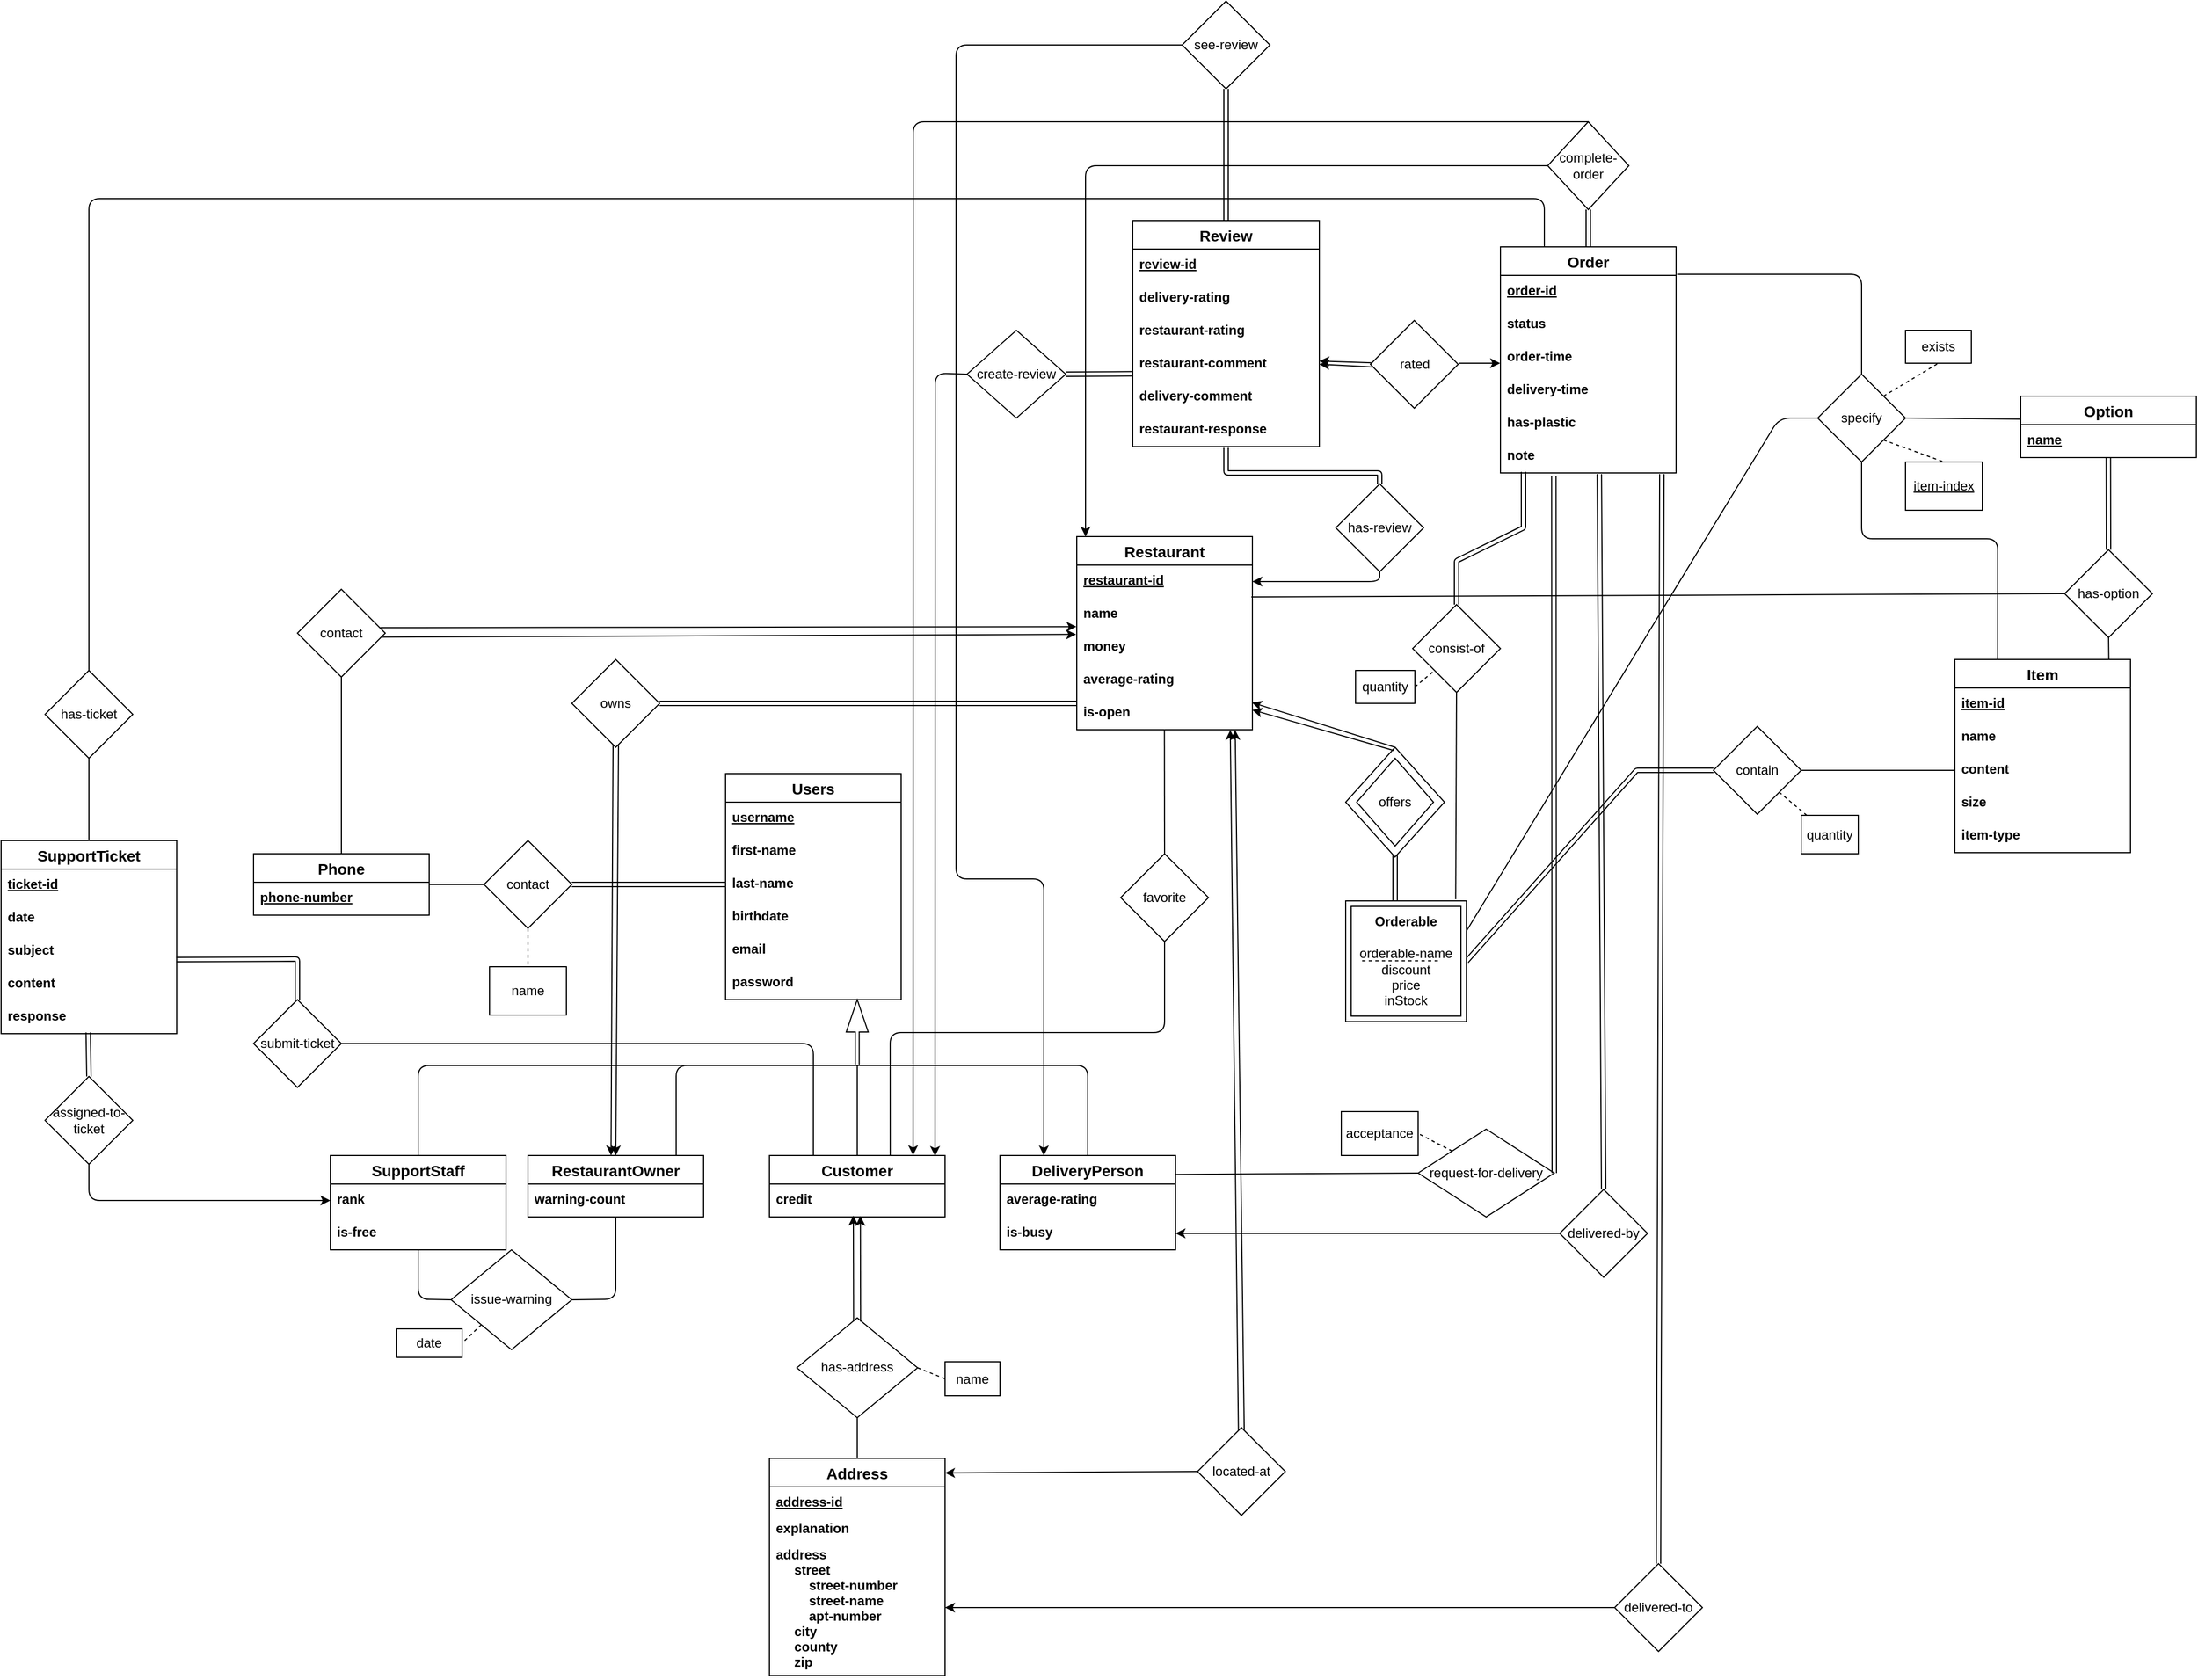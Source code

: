 <mxfile version="14.5.6" type="device"><diagram id="R2lEEEUBdFMjLlhIrx00" name="Page-1"><mxGraphModel dx="1715" dy="1608" grid="1" gridSize="10" guides="1" tooltips="1" connect="1" arrows="1" fold="1" page="1" pageScale="1" pageWidth="850" pageHeight="1100" math="0" shadow="0" extFonts="Permanent Marker^https://fonts.googleapis.com/css?family=Permanent+Marker"><root><mxCell id="0"/><mxCell id="1" parent="0"/><mxCell id="Zh8neGihTHfax8d--XvM-163" value="" style="shape=singleArrow;direction=north;whiteSpace=wrap;html=1;arrowWidth=0.178;arrowSize=0.492;" parent="1" vertex="1"><mxGeometry x="390" y="340" width="20" height="60" as="geometry"/></mxCell><mxCell id="Zh8neGihTHfax8d--XvM-165" value="" style="endArrow=none;html=1;exitX=0;exitY=0.5;exitDx=0;exitDy=0;exitPerimeter=0;entryX=0.844;entryY=0;entryDx=0;entryDy=0;entryPerimeter=0;" parent="1" source="Zh8neGihTHfax8d--XvM-163" target="JHoOs5_U9RgIZUPqP7sH-4" edge="1"><mxGeometry width="50" height="50" relative="1" as="geometry"><mxPoint x="680" y="250" as="sourcePoint"/><mxPoint x="240" y="430" as="targetPoint"/><Array as="points"><mxPoint x="235" y="400"/></Array></mxGeometry></mxCell><mxCell id="Zh8neGihTHfax8d--XvM-167" value="" style="endArrow=none;html=1;exitX=0.5;exitY=0;exitDx=0;exitDy=0;entryX=0;entryY=0.5;entryDx=0;entryDy=0;entryPerimeter=0;" parent="1" source="JHoOs5_U9RgIZUPqP7sH-26" target="Zh8neGihTHfax8d--XvM-163" edge="1"><mxGeometry width="50" height="50" relative="1" as="geometry"><mxPoint x="423" y="450" as="sourcePoint"/><mxPoint x="423" y="410" as="targetPoint"/><Array as="points"><mxPoint x="610" y="400"/></Array></mxGeometry></mxCell><mxCell id="Zh8neGihTHfax8d--XvM-174" value="" style="endArrow=classic;html=1;exitX=0.469;exitY=0.971;exitDx=0;exitDy=0;exitPerimeter=0;entryX=0.473;entryY=-0.001;entryDx=0;entryDy=0;entryPerimeter=0;" parent="1" source="w5awrjnhxRkKPZBforDl-4" target="JHoOs5_U9RgIZUPqP7sH-4" edge="1"><mxGeometry width="50" height="50" relative="1" as="geometry"><mxPoint x="360" y="46" as="sourcePoint"/><mxPoint x="195" y="414" as="targetPoint"/></mxGeometry></mxCell><mxCell id="Zh8neGihTHfax8d--XvM-179" value="" style="endArrow=classic;html=1;exitX=0.5;exitY=0;exitDx=0;exitDy=0;entryX=0.998;entryY=0.176;entryDx=0;entryDy=0;entryPerimeter=0;" parent="1" source="Pc2gba_3hiDEqjjUq7yA-28" target="JHoOs5_U9RgIZUPqP7sH-65" edge="1"><mxGeometry width="50" height="50" relative="1" as="geometry"><mxPoint x="880" y="150" as="sourcePoint"/><mxPoint x="760" y="70" as="targetPoint"/></mxGeometry></mxCell><mxCell id="Zh8neGihTHfax8d--XvM-222" value="" style="shape=partialRectangle;collapsible=0;dropTarget=0;pointerEvents=0;fillColor=none;top=0;left=0;bottom=0;right=0;points=[[0,0.5],[1,0.5]];portConstraint=eastwest;" parent="1" vertex="1"><mxGeometry x="776" y="400" width="210" height="30" as="geometry"/></mxCell><mxCell id="Zh8neGihTHfax8d--XvM-223" value="" style="shape=partialRectangle;connectable=0;fillColor=none;top=0;left=0;bottom=0;right=0;editable=1;overflow=hidden;" parent="Zh8neGihTHfax8d--XvM-222" vertex="1"><mxGeometry width="30" height="30" as="geometry"/></mxCell><mxCell id="Zh8neGihTHfax8d--XvM-275" value="" style="endArrow=classic;html=1;entryX=0.943;entryY=0.008;entryDx=0;entryDy=0;entryPerimeter=0;exitX=0;exitY=0.5;exitDx=0;exitDy=0;" parent="1" source="s_h3dqW5CmTu_gAil_q3-16" target="JHoOs5_U9RgIZUPqP7sH-15" edge="1"><mxGeometry width="50" height="50" relative="1" as="geometry"><mxPoint x="540" y="-231" as="sourcePoint"/><mxPoint x="471" y="480" as="targetPoint"/><Array as="points"><mxPoint x="471" y="-231"/></Array></mxGeometry></mxCell><mxCell id="Zh8neGihTHfax8d--XvM-284" value="" style="shape=link;html=1;entryX=0.5;entryY=0;entryDx=0;entryDy=0;exitX=0.131;exitY=0.967;exitDx=0;exitDy=0;exitPerimeter=0;" parent="1" source="JHoOs5_U9RgIZUPqP7sH-83" target="w5awrjnhxRkKPZBforDl-1" edge="1"><mxGeometry width="100" relative="1" as="geometry"><mxPoint x="1000" y="-120" as="sourcePoint"/><mxPoint x="1020" y="-1" as="targetPoint"/><Array as="points"><mxPoint x="1007" y="-90"/><mxPoint x="946" y="-60"/></Array></mxGeometry></mxCell><mxCell id="Zh8neGihTHfax8d--XvM-285" value="" style="shape=link;html=1;entryX=0.5;entryY=1;entryDx=0;entryDy=0;" parent="1" target="Pc2gba_3hiDEqjjUq7yA-28" edge="1"><mxGeometry width="100" relative="1" as="geometry"><mxPoint x="890" y="252" as="sourcePoint"/><mxPoint x="883.04" y="224" as="targetPoint"/></mxGeometry></mxCell><mxCell id="Zh8neGihTHfax8d--XvM-302" value="delivered-by" style="rhombus;whiteSpace=wrap;html=1;" parent="1" vertex="1"><mxGeometry x="1040" y="513" width="80" height="80" as="geometry"/></mxCell><mxCell id="Zh8neGihTHfax8d--XvM-303" value="" style="endArrow=classic;html=1;exitX=0;exitY=0.5;exitDx=0;exitDy=0;entryX=1;entryY=0.5;entryDx=0;entryDy=0;" parent="1" source="Zh8neGihTHfax8d--XvM-302" target="JHoOs5_U9RgIZUPqP7sH-29" edge="1"><mxGeometry width="50" height="50" relative="1" as="geometry"><mxPoint x="1050" y="496" as="sourcePoint"/><mxPoint x="710" y="570" as="targetPoint"/></mxGeometry></mxCell><mxCell id="Zh8neGihTHfax8d--XvM-305" value="" style="shape=link;html=1;exitX=0.5;exitY=0;exitDx=0;exitDy=0;entryX=0.563;entryY=1.033;entryDx=0;entryDy=0;entryPerimeter=0;" parent="1" source="Zh8neGihTHfax8d--XvM-302" target="JHoOs5_U9RgIZUPqP7sH-83" edge="1"><mxGeometry width="100" relative="1" as="geometry"><mxPoint x="1130" y="590" as="sourcePoint"/><mxPoint x="1060" y="-120" as="targetPoint"/></mxGeometry></mxCell><mxCell id="Zh8neGihTHfax8d--XvM-307" value="complete-order" style="rhombus;whiteSpace=wrap;html=1;" parent="1" vertex="1"><mxGeometry x="1029" y="-460" width="74" height="80" as="geometry"/></mxCell><mxCell id="Zh8neGihTHfax8d--XvM-310" value="" style="endArrow=classic;html=1;exitX=0;exitY=0.5;exitDx=0;exitDy=0;" parent="1" source="Zh8neGihTHfax8d--XvM-307" edge="1"><mxGeometry width="50" height="50" relative="1" as="geometry"><mxPoint x="620" y="-160" as="sourcePoint"/><mxPoint x="608" y="-82" as="targetPoint"/><Array as="points"><mxPoint x="608" y="-420"/></Array></mxGeometry></mxCell><mxCell id="Zh8neGihTHfax8d--XvM-311" value="" style="endArrow=classic;html=1;exitX=0.5;exitY=0;exitDx=0;exitDy=0;entryX=0.818;entryY=-0.004;entryDx=0;entryDy=0;entryPerimeter=0;" parent="1" source="Zh8neGihTHfax8d--XvM-307" target="JHoOs5_U9RgIZUPqP7sH-15" edge="1"><mxGeometry width="50" height="50" relative="1" as="geometry"><mxPoint x="490" y="430" as="sourcePoint"/><mxPoint x="461" y="450" as="targetPoint"/><Array as="points"><mxPoint x="451" y="-460"/></Array></mxGeometry></mxCell><mxCell id="Zh8neGihTHfax8d--XvM-313" value="" style="shape=link;html=1;exitX=0.5;exitY=1;exitDx=0;exitDy=0;entryX=0.5;entryY=0;entryDx=0;entryDy=0;" parent="1" source="Zh8neGihTHfax8d--XvM-307" target="JHoOs5_U9RgIZUPqP7sH-77" edge="1"><mxGeometry width="100" relative="1" as="geometry"><mxPoint x="600" y="-170" as="sourcePoint"/><mxPoint x="700" y="-170" as="targetPoint"/></mxGeometry></mxCell><mxCell id="Zh8neGihTHfax8d--XvM-318" value="" style="endArrow=none;html=1;entryX=0.5;entryY=1;entryDx=0;entryDy=0;exitX=0.75;exitY=0;exitDx=0;exitDy=0;" parent="1" target="hnmbwk__psN7E5hnEite-14" edge="1"><mxGeometry width="50" height="50" relative="1" as="geometry"><mxPoint x="1540.25" y="30" as="sourcePoint"/><mxPoint x="1643" y="120" as="targetPoint"/></mxGeometry></mxCell><mxCell id="Zh8neGihTHfax8d--XvM-320" value="" style="endArrow=none;html=1;exitX=0.5;exitY=1;exitDx=0;exitDy=0;entryX=0.911;entryY=-0.014;entryDx=0;entryDy=0;entryPerimeter=0;" parent="1" source="w5awrjnhxRkKPZBforDl-1" target="w5awrjnhxRkKPZBforDl-5" edge="1"><mxGeometry width="50" height="50" relative="1" as="geometry"><mxPoint x="990" y="40" as="sourcePoint"/><mxPoint x="949.09" y="251.08" as="targetPoint"/></mxGeometry></mxCell><mxCell id="Zh8neGihTHfax8d--XvM-321" value="" style="shape=link;html=1;exitX=1;exitY=0.5;exitDx=0;exitDy=0;entryX=0;entryY=0.2;entryDx=0;entryDy=0;entryPerimeter=0;" parent="1" source="w5awrjnhxRkKPZBforDl-4" target="JHoOs5_U9RgIZUPqP7sH-65" edge="1"><mxGeometry width="100" relative="1" as="geometry"><mxPoint x="235" y="80" as="sourcePoint"/><mxPoint x="600" y="80" as="targetPoint"/></mxGeometry></mxCell><mxCell id="Zh8neGihTHfax8d--XvM-323" value="" style="shape=link;html=1;exitX=1;exitY=0.5;exitDx=0;exitDy=0;entryX=0;entryY=0.5;entryDx=0;entryDy=0;" parent="1" source="w5awrjnhxRkKPZBforDl-5" target="w5awrjnhxRkKPZBforDl-3" edge="1"><mxGeometry width="100" relative="1" as="geometry"><mxPoint x="985" y="355" as="sourcePoint"/><mxPoint x="1260" as="targetPoint"/><Array as="points"><mxPoint x="1110" y="131"/></Array></mxGeometry></mxCell><mxCell id="Zh8neGihTHfax8d--XvM-324" value="" style="endArrow=none;html=1;exitX=1;exitY=0.5;exitDx=0;exitDy=0;" parent="1" source="w5awrjnhxRkKPZBforDl-3" target="s_h3dqW5CmTu_gAil_q3-66" edge="1"><mxGeometry width="50" height="50" relative="1" as="geometry"><mxPoint x="1250" y="114" as="sourcePoint"/><mxPoint x="1391.001" y="121.0" as="targetPoint"/></mxGeometry></mxCell><mxCell id="hnmbwk__psN7E5hnEite-14" value="has-option" style="rhombus;whiteSpace=wrap;html=1;" parent="1" vertex="1"><mxGeometry x="1500" y="-70" width="80" height="80" as="geometry"/></mxCell><mxCell id="hnmbwk__psN7E5hnEite-16" value="" style="shape=link;html=1;exitX=0.5;exitY=0;exitDx=0;exitDy=0;entryX=0.499;entryY=1.01;entryDx=0;entryDy=0;entryPerimeter=0;" parent="1" source="hnmbwk__psN7E5hnEite-14" target="JHoOs5_U9RgIZUPqP7sH-85" edge="1"><mxGeometry width="100" relative="1" as="geometry"><mxPoint x="1803" y="110" as="sourcePoint"/><mxPoint x="1753" y="120" as="targetPoint"/></mxGeometry></mxCell><mxCell id="w5awrjnhxRkKPZBforDl-1" value="consist-of" style="rhombus;whiteSpace=wrap;html=1;" parent="1" vertex="1"><mxGeometry x="906" y="-20" width="80" height="80" as="geometry"/></mxCell><mxCell id="w5awrjnhxRkKPZBforDl-3" value="contain" style="rhombus;whiteSpace=wrap;html=1;" parent="1" vertex="1"><mxGeometry x="1180" y="91" width="80" height="80" as="geometry"/></mxCell><mxCell id="w5awrjnhxRkKPZBforDl-4" value="owns" style="rhombus;whiteSpace=wrap;html=1;" parent="1" vertex="1"><mxGeometry x="140" y="30" width="80" height="80" as="geometry"/></mxCell><mxCell id="w5awrjnhxRkKPZBforDl-6" value="favorite" style="rhombus;whiteSpace=wrap;html=1;" parent="1" vertex="1"><mxGeometry x="640" y="207" width="80" height="80" as="geometry"/></mxCell><mxCell id="w5awrjnhxRkKPZBforDl-7" value="" style="endArrow=none;html=1;entryX=0.5;entryY=1;entryDx=0;entryDy=0;exitX=0.688;exitY=0.033;exitDx=0;exitDy=0;exitPerimeter=0;" parent="1" source="JHoOs5_U9RgIZUPqP7sH-15" target="w5awrjnhxRkKPZBforDl-6" edge="1"><mxGeometry width="50" height="50" relative="1" as="geometry"><mxPoint x="480" y="523" as="sourcePoint"/><mxPoint x="700" y="260" as="targetPoint"/><Array as="points"><mxPoint x="430" y="370"/><mxPoint x="680" y="370"/></Array></mxGeometry></mxCell><mxCell id="w5awrjnhxRkKPZBforDl-8" value="" style="endArrow=none;html=1;entryX=0.5;entryY=0;entryDx=0;entryDy=0;exitX=0.499;exitY=1.01;exitDx=0;exitDy=0;exitPerimeter=0;" parent="1" source="JHoOs5_U9RgIZUPqP7sH-65" target="w5awrjnhxRkKPZBforDl-6" edge="1"><mxGeometry width="50" height="50" relative="1" as="geometry"><mxPoint x="680" y="90" as="sourcePoint"/><mxPoint x="650" y="270" as="targetPoint"/></mxGeometry></mxCell><mxCell id="w5awrjnhxRkKPZBforDl-33" value="has-address" style="rhombus;whiteSpace=wrap;html=1;" parent="1" vertex="1"><mxGeometry x="345" y="630" width="110" height="90.99" as="geometry"/></mxCell><mxCell id="w5awrjnhxRkKPZBforDl-34" value="" style="endArrow=classic;html=1;exitX=0.47;exitY=0.035;exitDx=0;exitDy=0;exitPerimeter=0;entryX=0.478;entryY=0.96;entryDx=0;entryDy=0;entryPerimeter=0;" parent="1" source="w5awrjnhxRkKPZBforDl-33" target="JHoOs5_U9RgIZUPqP7sH-17" edge="1"><mxGeometry width="50" height="50" relative="1" as="geometry"><mxPoint x="409" y="650" as="sourcePoint"/><mxPoint x="397.76" y="598.21" as="targetPoint"/></mxGeometry></mxCell><mxCell id="w5awrjnhxRkKPZBforDl-35" value="" style="endArrow=none;html=1;" parent="1" edge="1"><mxGeometry width="50" height="50" relative="1" as="geometry"><mxPoint x="365" y="930" as="sourcePoint"/><mxPoint x="365" y="930" as="targetPoint"/></mxGeometry></mxCell><mxCell id="w5awrjnhxRkKPZBforDl-42" value="delivered-to" style="rhombus;whiteSpace=wrap;html=1;" parent="1" vertex="1"><mxGeometry x="1090" y="854" width="80" height="80" as="geometry"/></mxCell><mxCell id="w5awrjnhxRkKPZBforDl-43" value="" style="endArrow=classic;html=1;exitX=0;exitY=0.5;exitDx=0;exitDy=0;" parent="1" source="w5awrjnhxRkKPZBforDl-42" target="JHoOs5_U9RgIZUPqP7sH-33" edge="1"><mxGeometry width="50" height="50" relative="1" as="geometry"><mxPoint x="700" y="680" as="sourcePoint"/><mxPoint x="491.5" y="845" as="targetPoint"/></mxGeometry></mxCell><mxCell id="w5awrjnhxRkKPZBforDl-44" value="" style="shape=link;html=1;exitX=0.5;exitY=0;exitDx=0;exitDy=0;entryX=0.919;entryY=1.033;entryDx=0;entryDy=0;entryPerimeter=0;" parent="1" source="w5awrjnhxRkKPZBforDl-42" target="JHoOs5_U9RgIZUPqP7sH-83" edge="1"><mxGeometry width="100" relative="1" as="geometry"><mxPoint x="680" y="660" as="sourcePoint"/><mxPoint x="1120" y="-120" as="targetPoint"/></mxGeometry></mxCell><mxCell id="HV0EwEGS81E-rR6zZ6H0-31" value="quantity" style="rounded=0;whiteSpace=wrap;html=1;direction=south;" parent="1" vertex="1"><mxGeometry x="1260" y="172" width="52" height="35" as="geometry"/></mxCell><mxCell id="HV0EwEGS81E-rR6zZ6H0-33" value="quantity" style="rounded=0;whiteSpace=wrap;html=1;" parent="1" vertex="1"><mxGeometry x="854" y="40" width="54" height="30" as="geometry"/></mxCell><mxCell id="HV0EwEGS81E-rR6zZ6H0-34" value="" style="endArrow=none;dashed=1;html=1;exitX=1;exitY=0.5;exitDx=0;exitDy=0;entryX=0;entryY=1;entryDx=0;entryDy=0;" parent="1" source="HV0EwEGS81E-rR6zZ6H0-33" target="w5awrjnhxRkKPZBforDl-1" edge="1"><mxGeometry width="50" height="50" relative="1" as="geometry"><mxPoint x="1220" y="164" as="sourcePoint"/><mxPoint x="1250" y="186" as="targetPoint"/></mxGeometry></mxCell><mxCell id="Pc2gba_3hiDEqjjUq7yA-30" value="contact" style="rhombus;whiteSpace=wrap;html=1;" parent="1" vertex="1"><mxGeometry x="60" y="195" width="80" height="80" as="geometry"/></mxCell><mxCell id="fAkOfAZcA4UGFJUIWHXn-4" value="contact" style="rhombus;whiteSpace=wrap;html=1;" parent="1" vertex="1"><mxGeometry x="-110" y="-34" width="80" height="80" as="geometry"/></mxCell><mxCell id="fAkOfAZcA4UGFJUIWHXn-7" value="" style="shape=link;html=1;exitX=1;exitY=0.5;exitDx=0;exitDy=0;entryX=0;entryY=0.5;entryDx=0;entryDy=0;" parent="1" source="Pc2gba_3hiDEqjjUq7yA-30" target="JHoOs5_U9RgIZUPqP7sH-89" edge="1"><mxGeometry width="100" relative="1" as="geometry"><mxPoint x="410" y="440" as="sourcePoint"/><mxPoint x="510" y="440" as="targetPoint"/></mxGeometry></mxCell><mxCell id="fAkOfAZcA4UGFJUIWHXn-8" value="" style="endArrow=none;html=1;entryX=0;entryY=0.5;entryDx=0;entryDy=0;exitX=1;exitY=0.5;exitDx=0;exitDy=0;" parent="1" source="JHoOs5_U9RgIZUPqP7sH-34" target="Pc2gba_3hiDEqjjUq7yA-30" edge="1"><mxGeometry width="50" height="50" relative="1" as="geometry"><mxPoint x="-50" y="244" as="sourcePoint"/><mxPoint x="350" y="150" as="targetPoint"/></mxGeometry></mxCell><mxCell id="fAkOfAZcA4UGFJUIWHXn-10" value="" style="endArrow=none;html=1;exitX=0.5;exitY=0;exitDx=0;exitDy=0;entryX=0.5;entryY=1;entryDx=0;entryDy=0;" parent="1" source="JHoOs5_U9RgIZUPqP7sH-34" target="fAkOfAZcA4UGFJUIWHXn-4" edge="1"><mxGeometry width="50" height="50" relative="1" as="geometry"><mxPoint x="300" y="200" as="sourcePoint"/><mxPoint x="350" y="150" as="targetPoint"/></mxGeometry></mxCell><mxCell id="fAkOfAZcA4UGFJUIWHXn-12" value="" style="endArrow=none;html=1;entryX=0.5;entryY=1;entryDx=0;entryDy=0;exitX=0.5;exitY=0;exitDx=0;exitDy=0;" parent="1" source="JHoOs5_U9RgIZUPqP7sH-31" target="w5awrjnhxRkKPZBforDl-33" edge="1"><mxGeometry width="50" height="50" relative="1" as="geometry"><mxPoint x="410" y="780" as="sourcePoint"/><mxPoint x="620" y="680" as="targetPoint"/></mxGeometry></mxCell><mxCell id="fAkOfAZcA4UGFJUIWHXn-13" value="located-at" style="rhombus;whiteSpace=wrap;html=1;" parent="1" vertex="1"><mxGeometry x="710" y="730" width="80" height="80" as="geometry"/></mxCell><mxCell id="fAkOfAZcA4UGFJUIWHXn-14" value="" style="endArrow=classic;html=1;exitX=0.466;exitY=0.033;exitDx=0;exitDy=0;exitPerimeter=0;entryX=0.874;entryY=1.012;entryDx=0;entryDy=0;entryPerimeter=0;" parent="1" source="fAkOfAZcA4UGFJUIWHXn-13" target="JHoOs5_U9RgIZUPqP7sH-65" edge="1"><mxGeometry width="50" height="50" relative="1" as="geometry"><mxPoint x="930" y="770.99" as="sourcePoint"/><mxPoint x="738" y="94" as="targetPoint"/></mxGeometry></mxCell><mxCell id="fAkOfAZcA4UGFJUIWHXn-17" value="" style="endArrow=classic;html=1;exitX=0.963;exitY=0.546;exitDx=0;exitDy=0;exitPerimeter=0;entryX=-0.004;entryY=0.105;entryDx=0;entryDy=0;entryPerimeter=0;" parent="1" source="fAkOfAZcA4UGFJUIWHXn-4" target="JHoOs5_U9RgIZUPqP7sH-64" edge="1"><mxGeometry width="50" height="50" relative="1" as="geometry"><mxPoint x="-100" y="-30" as="sourcePoint"/><mxPoint x="604" y="-30" as="targetPoint"/></mxGeometry></mxCell><mxCell id="fAkOfAZcA4UGFJUIWHXn-19" value="" style="endArrow=classic;html=1;exitX=0;exitY=0.5;exitDx=0;exitDy=0;entryX=1;entryY=0.067;entryDx=0;entryDy=0;entryPerimeter=0;" parent="1" source="fAkOfAZcA4UGFJUIWHXn-13" target="JHoOs5_U9RgIZUPqP7sH-31" edge="1"><mxGeometry width="50" height="50" relative="1" as="geometry"><mxPoint x="490" y="540" as="sourcePoint"/><mxPoint x="440" y="590" as="targetPoint"/></mxGeometry></mxCell><mxCell id="JHoOs5_U9RgIZUPqP7sH-4" value="RestaurantOwner" style="swimlane;fontStyle=1;childLayout=stackLayout;horizontal=1;startSize=26;horizontalStack=0;resizeParent=1;resizeParentMax=0;resizeLast=0;collapsible=1;marginBottom=0;align=center;fontSize=14;" parent="1" vertex="1"><mxGeometry x="100" y="482" width="160" height="56" as="geometry"/></mxCell><mxCell id="j5mHjV8-2gvZOAmCVtRv-18" value="warning-count" style="text;strokeColor=none;fillColor=none;spacingLeft=4;spacingRight=4;overflow=hidden;rotatable=0;points=[[0,0.5],[1,0.5]];portConstraint=eastwest;fontSize=12;fontStyle=1" parent="JHoOs5_U9RgIZUPqP7sH-4" vertex="1"><mxGeometry y="26" width="160" height="30" as="geometry"/></mxCell><mxCell id="JHoOs5_U9RgIZUPqP7sH-11" value="" style="endArrow=classic;html=1;exitX=0.531;exitY=0.979;exitDx=0;exitDy=0;exitPerimeter=0;entryX=0.5;entryY=0;entryDx=0;entryDy=0;" parent="1" source="w5awrjnhxRkKPZBforDl-4" target="JHoOs5_U9RgIZUPqP7sH-4" edge="1"><mxGeometry width="50" height="50" relative="1" as="geometry"><mxPoint x="232.52" y="107.68" as="sourcePoint"/><mxPoint x="227" y="454" as="targetPoint"/></mxGeometry></mxCell><mxCell id="JHoOs5_U9RgIZUPqP7sH-15" value="Customer" style="swimlane;fontStyle=1;childLayout=stackLayout;horizontal=1;startSize=26;horizontalStack=0;resizeParent=1;resizeParentMax=0;resizeLast=0;collapsible=1;marginBottom=0;align=center;fontSize=14;" parent="1" vertex="1"><mxGeometry x="320" y="482" width="160" height="56" as="geometry"/></mxCell><mxCell id="JHoOs5_U9RgIZUPqP7sH-17" value="credit" style="text;strokeColor=none;fillColor=none;spacingLeft=4;spacingRight=4;overflow=hidden;rotatable=0;points=[[0,0.5],[1,0.5]];portConstraint=eastwest;fontSize=12;fontStyle=1" parent="JHoOs5_U9RgIZUPqP7sH-15" vertex="1"><mxGeometry y="26" width="160" height="30" as="geometry"/></mxCell><mxCell id="JHoOs5_U9RgIZUPqP7sH-19" value="" style="endArrow=none;html=1;entryX=0.5;entryY=0;entryDx=0;entryDy=0;" parent="1" target="JHoOs5_U9RgIZUPqP7sH-15" edge="1"><mxGeometry width="50" height="50" relative="1" as="geometry"><mxPoint x="400" y="400" as="sourcePoint"/><mxPoint x="290.04" y="464" as="targetPoint"/><Array as="points"/></mxGeometry></mxCell><mxCell id="JHoOs5_U9RgIZUPqP7sH-20" value="" style="endArrow=classic;html=1;exitX=0.528;exitY=0.037;exitDx=0;exitDy=0;exitPerimeter=0;entryX=0.518;entryY=0.969;entryDx=0;entryDy=0;entryPerimeter=0;" parent="1" source="w5awrjnhxRkKPZBforDl-33" edge="1" target="JHoOs5_U9RgIZUPqP7sH-17"><mxGeometry width="50" height="50" relative="1" as="geometry"><mxPoint x="419.762" y="660.238" as="sourcePoint"/><mxPoint x="403" y="599" as="targetPoint"/></mxGeometry></mxCell><mxCell id="JHoOs5_U9RgIZUPqP7sH-26" value="DeliveryPerson" style="swimlane;fontStyle=1;childLayout=stackLayout;horizontal=1;startSize=26;horizontalStack=0;resizeParent=1;resizeParentMax=0;resizeLast=0;collapsible=1;marginBottom=0;align=center;fontSize=14;" parent="1" vertex="1"><mxGeometry x="530" y="482" width="160" height="86" as="geometry"/></mxCell><mxCell id="JHoOs5_U9RgIZUPqP7sH-28" value="average-rating" style="text;strokeColor=none;fillColor=none;spacingLeft=4;spacingRight=4;overflow=hidden;rotatable=0;points=[[0,0.5],[1,0.5]];portConstraint=eastwest;fontSize=12;fontStyle=1" parent="JHoOs5_U9RgIZUPqP7sH-26" vertex="1"><mxGeometry y="26" width="160" height="30" as="geometry"/></mxCell><mxCell id="JHoOs5_U9RgIZUPqP7sH-29" value="is-busy" style="text;strokeColor=none;fillColor=none;spacingLeft=4;spacingRight=4;overflow=hidden;rotatable=0;points=[[0,0.5],[1,0.5]];portConstraint=eastwest;fontSize=12;fontStyle=1" parent="JHoOs5_U9RgIZUPqP7sH-26" vertex="1"><mxGeometry y="56" width="160" height="30" as="geometry"/></mxCell><mxCell id="JHoOs5_U9RgIZUPqP7sH-31" value="Address" style="swimlane;fontStyle=1;childLayout=stackLayout;horizontal=1;startSize=26;horizontalStack=0;resizeParent=1;resizeParentMax=0;resizeLast=0;collapsible=1;marginBottom=0;align=center;fontSize=14;" parent="1" vertex="1"><mxGeometry x="320" y="758" width="160" height="198" as="geometry"/></mxCell><mxCell id="JHoOs5_U9RgIZUPqP7sH-32" value="address-id" style="text;strokeColor=none;fillColor=none;spacingLeft=4;spacingRight=4;overflow=hidden;rotatable=0;points=[[0,0.5],[1,0.5]];portConstraint=eastwest;fontSize=12;fontStyle=5" parent="JHoOs5_U9RgIZUPqP7sH-31" vertex="1"><mxGeometry y="26" width="160" height="24" as="geometry"/></mxCell><mxCell id="s_h3dqW5CmTu_gAil_q3-84" value="explanation" style="text;strokeColor=none;fillColor=none;spacingLeft=4;spacingRight=4;overflow=hidden;rotatable=0;points=[[0,0.5],[1,0.5]];portConstraint=eastwest;fontSize=12;fontStyle=1" parent="JHoOs5_U9RgIZUPqP7sH-31" vertex="1"><mxGeometry y="50" width="160" height="24" as="geometry"/></mxCell><mxCell id="JHoOs5_U9RgIZUPqP7sH-33" value="address&#10;     street&#10;         street-number&#10;         street-name&#10;         apt-number&#10;     city&#10;     county&#10;     zip&#10;" style="text;strokeColor=none;fillColor=none;spacingLeft=4;spacingRight=4;overflow=hidden;rotatable=0;points=[[0,0.5],[1,0.5]];portConstraint=eastwest;fontSize=12;fontStyle=1" parent="JHoOs5_U9RgIZUPqP7sH-31" vertex="1"><mxGeometry y="74" width="160" height="124" as="geometry"/></mxCell><mxCell id="JHoOs5_U9RgIZUPqP7sH-34" value="Phone" style="swimlane;fontStyle=1;childLayout=stackLayout;horizontal=1;startSize=26;horizontalStack=0;resizeParent=1;resizeParentMax=0;resizeLast=0;collapsible=1;marginBottom=0;align=center;fontSize=14;" parent="1" vertex="1"><mxGeometry x="-150" y="207" width="160" height="56" as="geometry"/></mxCell><mxCell id="JHoOs5_U9RgIZUPqP7sH-35" value="phone-number" style="text;strokeColor=none;fillColor=none;spacingLeft=4;spacingRight=4;overflow=hidden;rotatable=0;points=[[0,0.5],[1,0.5]];portConstraint=eastwest;fontSize=12;fontStyle=5" parent="JHoOs5_U9RgIZUPqP7sH-34" vertex="1"><mxGeometry y="26" width="160" height="30" as="geometry"/></mxCell><mxCell id="JHoOs5_U9RgIZUPqP7sH-40" value="" style="group" parent="1" vertex="1" connectable="0"><mxGeometry x="845" y="110" width="90" height="100" as="geometry"/></mxCell><mxCell id="JHoOs5_U9RgIZUPqP7sH-41" style="edgeStyle=orthogonalEdgeStyle;shape=link;rounded=0;orthogonalLoop=1;jettySize=auto;html=1;exitX=0.5;exitY=1;exitDx=0;exitDy=0;entryX=0.5;entryY=1;entryDx=0;entryDy=0;" parent="JHoOs5_U9RgIZUPqP7sH-40" source="Pc2gba_3hiDEqjjUq7yA-28" target="Pc2gba_3hiDEqjjUq7yA-29" edge="1"><mxGeometry relative="1" as="geometry"/></mxCell><mxCell id="Pc2gba_3hiDEqjjUq7yA-28" value="" style="rhombus;whiteSpace=wrap;html=1;" parent="JHoOs5_U9RgIZUPqP7sH-40" vertex="1"><mxGeometry width="90" height="100" as="geometry"/></mxCell><mxCell id="Pc2gba_3hiDEqjjUq7yA-29" value="offers" style="rhombus;whiteSpace=wrap;html=1;" parent="JHoOs5_U9RgIZUPqP7sH-40" vertex="1"><mxGeometry x="10" y="10" width="70" height="80" as="geometry"/></mxCell><mxCell id="JHoOs5_U9RgIZUPqP7sH-42" value="" style="endArrow=classic;html=1;entryX=1;entryY=0.398;entryDx=0;entryDy=0;entryPerimeter=0;exitX=0.489;exitY=0.03;exitDx=0;exitDy=0;exitPerimeter=0;" parent="1" source="Pc2gba_3hiDEqjjUq7yA-28" target="JHoOs5_U9RgIZUPqP7sH-65" edge="1"><mxGeometry width="50" height="50" relative="1" as="geometry"><mxPoint x="875" y="148" as="sourcePoint"/><mxPoint x="760" y="75" as="targetPoint"/></mxGeometry></mxCell><mxCell id="JHoOs5_U9RgIZUPqP7sH-54" value="name" style="rounded=0;whiteSpace=wrap;html=1;" parent="1" vertex="1"><mxGeometry x="480" y="670" width="50" height="31.01" as="geometry"/></mxCell><mxCell id="JHoOs5_U9RgIZUPqP7sH-55" value="" style="endArrow=none;dashed=1;html=1;exitX=1;exitY=0.5;exitDx=0;exitDy=0;entryX=0;entryY=0.5;entryDx=0;entryDy=0;" parent="1" source="w5awrjnhxRkKPZBforDl-33" target="JHoOs5_U9RgIZUPqP7sH-54" edge="1"><mxGeometry width="50" height="50" relative="1" as="geometry"><mxPoint x="490" y="670" as="sourcePoint"/><mxPoint x="470" y="651" as="targetPoint"/></mxGeometry></mxCell><mxCell id="JHoOs5_U9RgIZUPqP7sH-56" value="name" style="rounded=0;whiteSpace=wrap;html=1;" parent="1" vertex="1"><mxGeometry x="65" y="310" width="70" height="44" as="geometry"/></mxCell><mxCell id="JHoOs5_U9RgIZUPqP7sH-57" value="" style="endArrow=none;dashed=1;html=1;exitX=0.5;exitY=1;exitDx=0;exitDy=0;entryX=0.5;entryY=0;entryDx=0;entryDy=0;" parent="1" source="Pc2gba_3hiDEqjjUq7yA-30" target="JHoOs5_U9RgIZUPqP7sH-56" edge="1"><mxGeometry width="50" height="50" relative="1" as="geometry"><mxPoint x="70" y="290" as="sourcePoint"/><mxPoint x="90" y="251" as="targetPoint"/></mxGeometry></mxCell><mxCell id="JHoOs5_U9RgIZUPqP7sH-59" value="" style="endArrow=classic;html=1;exitX=0.942;exitY=0.438;exitDx=0;exitDy=0;exitPerimeter=0;entryX=-0.002;entryY=0.869;entryDx=0;entryDy=0;entryPerimeter=0;" parent="1" source="fAkOfAZcA4UGFJUIWHXn-4" target="JHoOs5_U9RgIZUPqP7sH-62" edge="1"><mxGeometry width="50" height="50" relative="1" as="geometry"><mxPoint x="-100" y="-40" as="sourcePoint"/><mxPoint x="604" y="-40" as="targetPoint"/></mxGeometry></mxCell><mxCell id="JHoOs5_U9RgIZUPqP7sH-60" value="Restaurant" style="swimlane;fontStyle=1;childLayout=stackLayout;horizontal=1;startSize=26;horizontalStack=0;resizeParent=1;resizeParentMax=0;resizeLast=0;collapsible=1;marginBottom=0;align=center;fontSize=14;" parent="1" vertex="1"><mxGeometry x="600" y="-82" width="160" height="176" as="geometry"/></mxCell><mxCell id="JHoOs5_U9RgIZUPqP7sH-61" value="restaurant-id" style="text;strokeColor=none;fillColor=none;spacingLeft=4;spacingRight=4;overflow=hidden;rotatable=0;points=[[0,0.5],[1,0.5]];portConstraint=eastwest;fontSize=12;fontStyle=5" parent="JHoOs5_U9RgIZUPqP7sH-60" vertex="1"><mxGeometry y="26" width="160" height="30" as="geometry"/></mxCell><mxCell id="JHoOs5_U9RgIZUPqP7sH-62" value="name" style="text;strokeColor=none;fillColor=none;spacingLeft=4;spacingRight=4;overflow=hidden;rotatable=0;points=[[0,0.5],[1,0.5]];portConstraint=eastwest;fontSize=12;fontStyle=1" parent="JHoOs5_U9RgIZUPqP7sH-60" vertex="1"><mxGeometry y="56" width="160" height="30" as="geometry"/></mxCell><mxCell id="JHoOs5_U9RgIZUPqP7sH-64" value="money" style="text;strokeColor=none;fillColor=none;spacingLeft=4;spacingRight=4;overflow=hidden;rotatable=0;points=[[0,0.5],[1,0.5]];portConstraint=eastwest;fontSize=12;fontStyle=1" parent="JHoOs5_U9RgIZUPqP7sH-60" vertex="1"><mxGeometry y="86" width="160" height="30" as="geometry"/></mxCell><mxCell id="JHoOs5_U9RgIZUPqP7sH-63" value="average-rating&#10;" style="text;strokeColor=none;fillColor=none;spacingLeft=4;spacingRight=4;overflow=hidden;rotatable=0;points=[[0,0.5],[1,0.5]];portConstraint=eastwest;fontSize=12;fontStyle=1" parent="JHoOs5_U9RgIZUPqP7sH-60" vertex="1"><mxGeometry y="116" width="160" height="30" as="geometry"/></mxCell><mxCell id="JHoOs5_U9RgIZUPqP7sH-65" value="is-open" style="text;strokeColor=none;fillColor=none;spacingLeft=4;spacingRight=4;overflow=hidden;rotatable=0;points=[[0,0.5],[1,0.5]];portConstraint=eastwest;fontSize=12;fontStyle=1" parent="JHoOs5_U9RgIZUPqP7sH-60" vertex="1"><mxGeometry y="146" width="160" height="30" as="geometry"/></mxCell><mxCell id="JHoOs5_U9RgIZUPqP7sH-70" value="" style="endArrow=classic;html=1;exitX=0.532;exitY=0.033;exitDx=0;exitDy=0;exitPerimeter=0;entryX=0.902;entryY=1.012;entryDx=0;entryDy=0;entryPerimeter=0;" parent="1" source="fAkOfAZcA4UGFJUIWHXn-13" target="JHoOs5_U9RgIZUPqP7sH-65" edge="1"><mxGeometry width="50" height="50" relative="1" as="geometry"><mxPoint x="740.702" y="660.288" as="sourcePoint"/><mxPoint x="747" y="95" as="targetPoint"/></mxGeometry></mxCell><mxCell id="JHoOs5_U9RgIZUPqP7sH-73" value="" style="group" parent="1" vertex="1" connectable="0"><mxGeometry x="845" y="250" width="125" height="110" as="geometry"/></mxCell><mxCell id="w5awrjnhxRkKPZBforDl-5" value="&lt;b&gt;Orderable&lt;br&gt;&lt;/b&gt;&lt;br&gt;orderable-name&lt;br&gt;discount&lt;br&gt;price&lt;br&gt;inStock" style="shape=ext;margin=3;double=1;whiteSpace=wrap;html=1;align=center;" parent="JHoOs5_U9RgIZUPqP7sH-73" vertex="1"><mxGeometry width="110" height="110" as="geometry"/></mxCell><mxCell id="JHoOs5_U9RgIZUPqP7sH-39" value="" style="endArrow=none;dashed=1;html=1;" parent="JHoOs5_U9RgIZUPqP7sH-73" edge="1"><mxGeometry width="50" height="50" relative="1" as="geometry"><mxPoint x="15" y="54.66" as="sourcePoint"/><mxPoint x="85" y="54.66" as="targetPoint"/></mxGeometry></mxCell><mxCell id="JHoOs5_U9RgIZUPqP7sH-77" value="Order" style="swimlane;fontStyle=1;childLayout=stackLayout;horizontal=1;startSize=26;horizontalStack=0;resizeParent=1;resizeParentMax=0;resizeLast=0;collapsible=1;marginBottom=0;align=center;fontSize=14;" parent="1" vertex="1"><mxGeometry x="986" y="-346" width="160" height="206" as="geometry"/></mxCell><mxCell id="JHoOs5_U9RgIZUPqP7sH-78" value="order-id" style="text;strokeColor=none;fillColor=none;spacingLeft=4;spacingRight=4;overflow=hidden;rotatable=0;points=[[0,0.5],[1,0.5]];portConstraint=eastwest;fontSize=12;fontStyle=5" parent="JHoOs5_U9RgIZUPqP7sH-77" vertex="1"><mxGeometry y="26" width="160" height="30" as="geometry"/></mxCell><mxCell id="JHoOs5_U9RgIZUPqP7sH-79" value="status" style="text;strokeColor=none;fillColor=none;spacingLeft=4;spacingRight=4;overflow=hidden;rotatable=0;points=[[0,0.5],[1,0.5]];portConstraint=eastwest;fontSize=12;fontStyle=1" parent="JHoOs5_U9RgIZUPqP7sH-77" vertex="1"><mxGeometry y="56" width="160" height="30" as="geometry"/></mxCell><mxCell id="JHoOs5_U9RgIZUPqP7sH-80" value="order-time" style="text;strokeColor=none;fillColor=none;spacingLeft=4;spacingRight=4;overflow=hidden;rotatable=0;points=[[0,0.5],[1,0.5]];portConstraint=eastwest;fontSize=12;fontStyle=1" parent="JHoOs5_U9RgIZUPqP7sH-77" vertex="1"><mxGeometry y="86" width="160" height="30" as="geometry"/></mxCell><mxCell id="JHoOs5_U9RgIZUPqP7sH-81" value="delivery-time" style="text;strokeColor=none;fillColor=none;spacingLeft=4;spacingRight=4;overflow=hidden;rotatable=0;points=[[0,0.5],[1,0.5]];portConstraint=eastwest;fontSize=12;fontStyle=1" parent="JHoOs5_U9RgIZUPqP7sH-77" vertex="1"><mxGeometry y="116" width="160" height="30" as="geometry"/></mxCell><mxCell id="JHoOs5_U9RgIZUPqP7sH-82" value="has-plastic" style="text;strokeColor=none;fillColor=none;spacingLeft=4;spacingRight=4;overflow=hidden;rotatable=0;points=[[0,0.5],[1,0.5]];portConstraint=eastwest;fontSize=12;fontStyle=1" parent="JHoOs5_U9RgIZUPqP7sH-77" vertex="1"><mxGeometry y="146" width="160" height="30" as="geometry"/></mxCell><mxCell id="JHoOs5_U9RgIZUPqP7sH-83" value="note" style="text;strokeColor=none;fillColor=none;spacingLeft=4;spacingRight=4;overflow=hidden;rotatable=0;points=[[0,0.5],[1,0.5]];portConstraint=eastwest;fontSize=12;fontStyle=1" parent="JHoOs5_U9RgIZUPqP7sH-77" vertex="1"><mxGeometry y="176" width="160" height="30" as="geometry"/></mxCell><mxCell id="JHoOs5_U9RgIZUPqP7sH-84" value="Option" style="swimlane;fontStyle=1;childLayout=stackLayout;horizontal=1;startSize=26;horizontalStack=0;resizeParent=1;resizeParentMax=0;resizeLast=0;collapsible=1;marginBottom=0;align=center;fontSize=14;" parent="1" vertex="1"><mxGeometry x="1460" y="-210" width="160" height="56" as="geometry"/></mxCell><mxCell id="JHoOs5_U9RgIZUPqP7sH-85" value="name" style="text;spacingLeft=4;spacingRight=4;overflow=hidden;rotatable=0;points=[[0,0.5],[1,0.5]];portConstraint=eastwest;fontSize=12;fontStyle=5" parent="JHoOs5_U9RgIZUPqP7sH-84" vertex="1"><mxGeometry y="26" width="160" height="30" as="geometry"/></mxCell><mxCell id="JHoOs5_U9RgIZUPqP7sH-86" value="Users" style="swimlane;fontStyle=1;childLayout=stackLayout;horizontal=1;startSize=26;horizontalStack=0;resizeParent=1;resizeParentMax=0;resizeLast=0;collapsible=1;marginBottom=0;align=center;fontSize=14;" parent="1" vertex="1"><mxGeometry x="280" y="134" width="160" height="206" as="geometry"/></mxCell><mxCell id="JHoOs5_U9RgIZUPqP7sH-87" value="username" style="text;strokeColor=none;fillColor=none;spacingLeft=4;spacingRight=4;overflow=hidden;rotatable=0;points=[[0,0.5],[1,0.5]];portConstraint=eastwest;fontSize=12;fontStyle=5" parent="JHoOs5_U9RgIZUPqP7sH-86" vertex="1"><mxGeometry y="26" width="160" height="30" as="geometry"/></mxCell><mxCell id="JHoOs5_U9RgIZUPqP7sH-88" value="first-name" style="text;strokeColor=none;fillColor=none;spacingLeft=4;spacingRight=4;overflow=hidden;rotatable=0;points=[[0,0.5],[1,0.5]];portConstraint=eastwest;fontSize=12;fontStyle=1" parent="JHoOs5_U9RgIZUPqP7sH-86" vertex="1"><mxGeometry y="56" width="160" height="30" as="geometry"/></mxCell><mxCell id="JHoOs5_U9RgIZUPqP7sH-89" value="last-name" style="text;strokeColor=none;fillColor=none;spacingLeft=4;spacingRight=4;overflow=hidden;rotatable=0;points=[[0,0.5],[1,0.5]];portConstraint=eastwest;fontSize=12;fontStyle=1" parent="JHoOs5_U9RgIZUPqP7sH-86" vertex="1"><mxGeometry y="86" width="160" height="30" as="geometry"/></mxCell><mxCell id="JHoOs5_U9RgIZUPqP7sH-90" value="birthdate" style="text;strokeColor=none;fillColor=none;spacingLeft=4;spacingRight=4;overflow=hidden;rotatable=0;points=[[0,0.5],[1,0.5]];portConstraint=eastwest;fontSize=12;fontStyle=1" parent="JHoOs5_U9RgIZUPqP7sH-86" vertex="1"><mxGeometry y="116" width="160" height="30" as="geometry"/></mxCell><mxCell id="JHoOs5_U9RgIZUPqP7sH-91" value="email" style="text;strokeColor=none;fillColor=none;spacingLeft=4;spacingRight=4;overflow=hidden;rotatable=0;points=[[0,0.5],[1,0.5]];portConstraint=eastwest;fontSize=12;fontStyle=1" parent="JHoOs5_U9RgIZUPqP7sH-86" vertex="1"><mxGeometry y="146" width="160" height="30" as="geometry"/></mxCell><mxCell id="JHoOs5_U9RgIZUPqP7sH-92" value="password" style="text;strokeColor=none;fillColor=none;spacingLeft=4;spacingRight=4;overflow=hidden;rotatable=0;points=[[0,0.5],[1,0.5]];portConstraint=eastwest;fontSize=12;fontStyle=1" parent="JHoOs5_U9RgIZUPqP7sH-86" vertex="1"><mxGeometry y="176" width="160" height="30" as="geometry"/></mxCell><mxCell id="s_h3dqW5CmTu_gAil_q3-2" value="Review" style="swimlane;fontStyle=1;childLayout=stackLayout;horizontal=1;startSize=26;horizontalStack=0;resizeParent=1;resizeParentMax=0;resizeLast=0;collapsible=1;marginBottom=0;align=center;fontSize=14;" parent="1" vertex="1"><mxGeometry x="651" y="-370" width="170" height="206" as="geometry"/></mxCell><mxCell id="s_h3dqW5CmTu_gAil_q3-3" value="review-id" style="text;strokeColor=none;fillColor=none;spacingLeft=4;spacingRight=4;overflow=hidden;rotatable=0;points=[[0,0.5],[1,0.5]];portConstraint=eastwest;fontSize=12;fontStyle=5" parent="s_h3dqW5CmTu_gAil_q3-2" vertex="1"><mxGeometry y="26" width="170" height="30" as="geometry"/></mxCell><mxCell id="s_h3dqW5CmTu_gAil_q3-4" value="delivery-rating" style="text;strokeColor=none;fillColor=none;spacingLeft=4;spacingRight=4;overflow=hidden;rotatable=0;points=[[0,0.5],[1,0.5]];portConstraint=eastwest;fontSize=12;fontStyle=1" parent="s_h3dqW5CmTu_gAil_q3-2" vertex="1"><mxGeometry y="56" width="170" height="30" as="geometry"/></mxCell><mxCell id="s_h3dqW5CmTu_gAil_q3-5" value="restaurant-rating" style="text;strokeColor=none;fillColor=none;spacingLeft=4;spacingRight=4;overflow=hidden;rotatable=0;points=[[0,0.5],[1,0.5]];portConstraint=eastwest;fontSize=12;fontStyle=1" parent="s_h3dqW5CmTu_gAil_q3-2" vertex="1"><mxGeometry y="86" width="170" height="30" as="geometry"/></mxCell><mxCell id="s_h3dqW5CmTu_gAil_q3-8" value="restaurant-comment" style="text;strokeColor=none;fillColor=none;spacingLeft=4;spacingRight=4;overflow=hidden;rotatable=0;points=[[0,0.5],[1,0.5]];portConstraint=eastwest;fontSize=12;fontStyle=1" parent="s_h3dqW5CmTu_gAil_q3-2" vertex="1"><mxGeometry y="116" width="170" height="30" as="geometry"/></mxCell><mxCell id="s_h3dqW5CmTu_gAil_q3-6" value="delivery-comment" style="text;strokeColor=none;fillColor=none;spacingLeft=4;spacingRight=4;overflow=hidden;rotatable=0;points=[[0,0.5],[1,0.5]];portConstraint=eastwest;fontSize=12;fontStyle=1" parent="s_h3dqW5CmTu_gAil_q3-2" vertex="1"><mxGeometry y="146" width="170" height="30" as="geometry"/></mxCell><mxCell id="s_h3dqW5CmTu_gAil_q3-7" value="restaurant-response" style="text;strokeColor=none;fillColor=none;spacingLeft=4;spacingRight=4;overflow=hidden;rotatable=0;points=[[0,0.5],[1,0.5]];portConstraint=eastwest;fontSize=12;fontStyle=1" parent="s_h3dqW5CmTu_gAil_q3-2" vertex="1"><mxGeometry y="176" width="170" height="30" as="geometry"/></mxCell><mxCell id="s_h3dqW5CmTu_gAil_q3-11" value="rated" style="rhombus;whiteSpace=wrap;html=1;" parent="1" vertex="1"><mxGeometry x="867.5" y="-279" width="80" height="80" as="geometry"/></mxCell><mxCell id="s_h3dqW5CmTu_gAil_q3-13" value="" style="endArrow=classic;html=1;entryX=-0.002;entryY=0.667;entryDx=0;entryDy=0;entryPerimeter=0;" parent="1" target="JHoOs5_U9RgIZUPqP7sH-80" edge="1"><mxGeometry width="50" height="50" relative="1" as="geometry"><mxPoint x="948" y="-240" as="sourcePoint"/><mxPoint x="750" y="-200" as="targetPoint"/></mxGeometry></mxCell><mxCell id="s_h3dqW5CmTu_gAil_q3-14" value="" style="endArrow=classic;html=1;entryX=1;entryY=0.5;entryDx=0;entryDy=0;exitX=0.013;exitY=0.529;exitDx=0;exitDy=0;exitPerimeter=0;" parent="1" source="s_h3dqW5CmTu_gAil_q3-11" target="s_h3dqW5CmTu_gAil_q3-8" edge="1"><mxGeometry width="50" height="50" relative="1" as="geometry"><mxPoint x="880" y="-74" as="sourcePoint"/><mxPoint x="821" y="-228" as="targetPoint"/></mxGeometry></mxCell><mxCell id="s_h3dqW5CmTu_gAil_q3-15" value="" style="endArrow=classic;html=1;entryX=1;entryY=0.4;entryDx=0;entryDy=0;entryPerimeter=0;" parent="1" source="s_h3dqW5CmTu_gAil_q3-11" target="s_h3dqW5CmTu_gAil_q3-8" edge="1"><mxGeometry width="50" height="50" relative="1" as="geometry"><mxPoint x="870" y="-240" as="sourcePoint"/><mxPoint x="820" y="-240" as="targetPoint"/></mxGeometry></mxCell><mxCell id="s_h3dqW5CmTu_gAil_q3-16" value="create-review" style="rhombus;whiteSpace=wrap;html=1;" parent="1" vertex="1"><mxGeometry x="500" y="-270" width="90" height="80" as="geometry"/></mxCell><mxCell id="s_h3dqW5CmTu_gAil_q3-19" value="has-review" style="rhombus;whiteSpace=wrap;html=1;" parent="1" vertex="1"><mxGeometry x="836" y="-130" width="80" height="80" as="geometry"/></mxCell><mxCell id="s_h3dqW5CmTu_gAil_q3-22" value="" style="endArrow=classic;html=1;entryX=1;entryY=0.5;entryDx=0;entryDy=0;exitX=0.5;exitY=1;exitDx=0;exitDy=0;" parent="1" source="s_h3dqW5CmTu_gAil_q3-19" target="JHoOs5_U9RgIZUPqP7sH-61" edge="1"><mxGeometry width="50" height="50" relative="1" as="geometry"><mxPoint x="770.99" y="-151.99" as="sourcePoint"/><mxPoint x="770" y="-72" as="targetPoint"/><Array as="points"><mxPoint x="876" y="-41"/></Array></mxGeometry></mxCell><mxCell id="s_h3dqW5CmTu_gAil_q3-24" value="see-review" style="rhombus;whiteSpace=wrap;html=1;" parent="1" vertex="1"><mxGeometry x="696" y="-570" width="80" height="80" as="geometry"/></mxCell><mxCell id="s_h3dqW5CmTu_gAil_q3-27" value="" style="endArrow=classic;html=1;exitX=0;exitY=0.5;exitDx=0;exitDy=0;entryX=0.25;entryY=0;entryDx=0;entryDy=0;" parent="1" source="s_h3dqW5CmTu_gAil_q3-24" target="JHoOs5_U9RgIZUPqP7sH-26" edge="1"><mxGeometry width="50" height="50" relative="1" as="geometry"><mxPoint x="910" y="-540" as="sourcePoint"/><mxPoint x="530" y="-530" as="targetPoint"/><Array as="points"><mxPoint x="610" y="-530"/><mxPoint x="490" y="-530"/><mxPoint x="490" y="230"/><mxPoint x="570" y="230"/></Array></mxGeometry></mxCell><mxCell id="s_h3dqW5CmTu_gAil_q3-43" value="specify" style="rhombus;whiteSpace=wrap;html=1;" parent="1" vertex="1"><mxGeometry x="1275" y="-230" width="80" height="80" as="geometry"/></mxCell><mxCell id="s_h3dqW5CmTu_gAil_q3-44" value="" style="endArrow=none;html=1;exitX=1.006;exitY=-0.033;exitDx=0;exitDy=0;entryX=0.5;entryY=0;entryDx=0;entryDy=0;exitPerimeter=0;" parent="1" source="JHoOs5_U9RgIZUPqP7sH-78" target="s_h3dqW5CmTu_gAil_q3-43" edge="1"><mxGeometry width="50" height="50" relative="1" as="geometry"><mxPoint x="1370" y="70" as="sourcePoint"/><mxPoint x="1230" y="-250" as="targetPoint"/><Array as="points"><mxPoint x="1315" y="-321"/></Array></mxGeometry></mxCell><mxCell id="s_h3dqW5CmTu_gAil_q3-45" value="" style="endArrow=none;html=1;exitX=1;exitY=0.5;exitDx=0;exitDy=0;" parent="1" source="s_h3dqW5CmTu_gAil_q3-43" edge="1"><mxGeometry width="50" height="50" relative="1" as="geometry"><mxPoint x="1370" y="70" as="sourcePoint"/><mxPoint x="1460" y="-189" as="targetPoint"/></mxGeometry></mxCell><mxCell id="s_h3dqW5CmTu_gAil_q3-46" value="" style="endArrow=none;html=1;exitX=1;exitY=0.25;exitDx=0;exitDy=0;entryX=0;entryY=0.5;entryDx=0;entryDy=0;" parent="1" source="w5awrjnhxRkKPZBforDl-5" target="s_h3dqW5CmTu_gAil_q3-43" edge="1"><mxGeometry width="50" height="50" relative="1" as="geometry"><mxPoint x="1370" y="70" as="sourcePoint"/><mxPoint x="1420" y="20" as="targetPoint"/><Array as="points"><mxPoint x="1240" y="-190"/></Array></mxGeometry></mxCell><mxCell id="s_h3dqW5CmTu_gAil_q3-47" value="" style="endArrow=none;html=1;entryX=0.5;entryY=1;entryDx=0;entryDy=0;" parent="1" target="s_h3dqW5CmTu_gAil_q3-43" edge="1"><mxGeometry width="50" height="50" relative="1" as="geometry"><mxPoint x="1439.014" y="30" as="sourcePoint"/><mxPoint x="1343.29" y="-246.71" as="targetPoint"/><Array as="points"><mxPoint x="1439" y="-80"/><mxPoint x="1315" y="-80"/></Array></mxGeometry></mxCell><mxCell id="s_h3dqW5CmTu_gAil_q3-48" value="&lt;u&gt;item-index&lt;/u&gt;" style="rounded=0;whiteSpace=wrap;html=1;direction=south;" parent="1" vertex="1"><mxGeometry x="1355" y="-150" width="70" height="44" as="geometry"/></mxCell><mxCell id="s_h3dqW5CmTu_gAil_q3-52" value="" style="endArrow=none;dashed=1;html=1;exitX=1;exitY=1;exitDx=0;exitDy=0;entryX=0;entryY=0.5;entryDx=0;entryDy=0;" parent="1" source="s_h3dqW5CmTu_gAil_q3-43" target="s_h3dqW5CmTu_gAil_q3-48" edge="1"><mxGeometry width="50" height="50" relative="1" as="geometry"><mxPoint x="1480" y="-420" as="sourcePoint"/><mxPoint x="1230" y="203" as="targetPoint"/></mxGeometry></mxCell><mxCell id="s_h3dqW5CmTu_gAil_q3-53" value="" style="endArrow=none;dashed=1;html=1;entryX=1;entryY=1;entryDx=0;entryDy=0;" parent="1" source="HV0EwEGS81E-rR6zZ6H0-31" target="w5awrjnhxRkKPZBforDl-3" edge="1"><mxGeometry width="50" height="50" relative="1" as="geometry"><mxPoint x="1396.429" y="-273.571" as="sourcePoint"/><mxPoint x="1466" y="-280.392" as="targetPoint"/></mxGeometry></mxCell><mxCell id="s_h3dqW5CmTu_gAil_q3-54" value="exists" style="rounded=0;whiteSpace=wrap;html=1;direction=south;" parent="1" vertex="1"><mxGeometry x="1355" y="-270" width="60" height="30" as="geometry"/></mxCell><mxCell id="s_h3dqW5CmTu_gAil_q3-55" value="" style="endArrow=none;dashed=1;html=1;entryX=1;entryY=0.5;entryDx=0;entryDy=0;exitX=1;exitY=0;exitDx=0;exitDy=0;" parent="1" source="s_h3dqW5CmTu_gAil_q3-43" target="s_h3dqW5CmTu_gAil_q3-54" edge="1"><mxGeometry width="50" height="50" relative="1" as="geometry"><mxPoint x="1420" y="-425" as="sourcePoint"/><mxPoint x="1460" y="-287.007" as="targetPoint"/></mxGeometry></mxCell><mxCell id="s_h3dqW5CmTu_gAil_q3-61" value="Item" style="swimlane;fontStyle=1;childLayout=stackLayout;horizontal=1;startSize=26;horizontalStack=0;resizeParent=1;resizeParentMax=0;resizeLast=0;collapsible=1;marginBottom=0;align=center;fontSize=14;" parent="1" vertex="1"><mxGeometry x="1400" y="30" width="160" height="176" as="geometry"/></mxCell><mxCell id="s_h3dqW5CmTu_gAil_q3-62" value="item-id" style="text;strokeColor=none;fillColor=none;spacingLeft=4;spacingRight=4;overflow=hidden;rotatable=0;points=[[0,0.5],[1,0.5]];portConstraint=eastwest;fontSize=12;fontStyle=5" parent="s_h3dqW5CmTu_gAil_q3-61" vertex="1"><mxGeometry y="26" width="160" height="30" as="geometry"/></mxCell><mxCell id="s_h3dqW5CmTu_gAil_q3-64" value="name" style="text;strokeColor=none;fillColor=none;spacingLeft=4;spacingRight=4;overflow=hidden;rotatable=0;points=[[0,0.5],[1,0.5]];portConstraint=eastwest;fontSize=12;fontStyle=1" parent="s_h3dqW5CmTu_gAil_q3-61" vertex="1"><mxGeometry y="56" width="160" height="30" as="geometry"/></mxCell><mxCell id="s_h3dqW5CmTu_gAil_q3-66" value="content" style="text;strokeColor=none;fillColor=none;spacingLeft=4;spacingRight=4;overflow=hidden;rotatable=0;points=[[0,0.5],[1,0.5]];portConstraint=eastwest;fontSize=12;fontStyle=1" parent="s_h3dqW5CmTu_gAil_q3-61" vertex="1"><mxGeometry y="86" width="160" height="30" as="geometry"/></mxCell><mxCell id="s_h3dqW5CmTu_gAil_q3-75" value="size" style="text;strokeColor=none;fillColor=none;spacingLeft=4;spacingRight=4;overflow=hidden;rotatable=0;points=[[0,0.5],[1,0.5]];portConstraint=eastwest;fontSize=12;fontStyle=1" parent="s_h3dqW5CmTu_gAil_q3-61" vertex="1"><mxGeometry y="116" width="160" height="30" as="geometry"/></mxCell><mxCell id="s_h3dqW5CmTu_gAil_q3-63" value="item-type" style="text;strokeColor=none;fillColor=none;spacingLeft=4;spacingRight=4;overflow=hidden;rotatable=0;points=[[0,0.5],[1,0.5]];portConstraint=eastwest;fontSize=12;fontStyle=1" parent="s_h3dqW5CmTu_gAil_q3-61" vertex="1"><mxGeometry y="146" width="160" height="30" as="geometry"/></mxCell><mxCell id="s_h3dqW5CmTu_gAil_q3-76" value="request-for-delivery" style="rhombus;whiteSpace=wrap;html=1;" parent="1" vertex="1"><mxGeometry x="911" y="458" width="124" height="80" as="geometry"/></mxCell><mxCell id="s_h3dqW5CmTu_gAil_q3-77" value="acceptance" style="rounded=0;whiteSpace=wrap;html=1;direction=south;" parent="1" vertex="1"><mxGeometry x="841" y="442" width="70" height="40" as="geometry"/></mxCell><mxCell id="s_h3dqW5CmTu_gAil_q3-78" value="" style="endArrow=none;dashed=1;html=1;entryX=0.5;entryY=0;entryDx=0;entryDy=0;exitX=0;exitY=0;exitDx=0;exitDy=0;" parent="1" source="s_h3dqW5CmTu_gAil_q3-76" target="s_h3dqW5CmTu_gAil_q3-77" edge="1"><mxGeometry width="50" height="50" relative="1" as="geometry"><mxPoint x="1230" y="203" as="sourcePoint"/><mxPoint x="1230" y="172" as="targetPoint"/></mxGeometry></mxCell><mxCell id="s_h3dqW5CmTu_gAil_q3-80" value="" style="endArrow=none;html=1;entryX=0;entryY=0.5;entryDx=0;entryDy=0;exitX=0.998;exitY=0.2;exitDx=0;exitDy=0;exitPerimeter=0;" parent="1" source="JHoOs5_U9RgIZUPqP7sH-26" target="s_h3dqW5CmTu_gAil_q3-76" edge="1"><mxGeometry width="50" height="50" relative="1" as="geometry"><mxPoint x="680" y="493" as="sourcePoint"/><mxPoint x="810" y="190" as="targetPoint"/></mxGeometry></mxCell><mxCell id="s_h3dqW5CmTu_gAil_q3-81" value="" style="shape=link;html=1;entryX=1;entryY=0.5;entryDx=0;entryDy=0;exitX=0.304;exitY=1.086;exitDx=0;exitDy=0;exitPerimeter=0;" parent="1" source="JHoOs5_U9RgIZUPqP7sH-83" target="s_h3dqW5CmTu_gAil_q3-76" edge="1"><mxGeometry width="100" relative="1" as="geometry"><mxPoint x="1020" y="-80" as="sourcePoint"/><mxPoint x="840" y="210" as="targetPoint"/></mxGeometry></mxCell><mxCell id="j5mHjV8-2gvZOAmCVtRv-2" value="" style="shape=link;html=1;entryX=0.5;entryY=0;entryDx=0;entryDy=0;exitX=0.5;exitY=1.033;exitDx=0;exitDy=0;exitPerimeter=0;" parent="1" source="s_h3dqW5CmTu_gAil_q3-7" target="s_h3dqW5CmTu_gAil_q3-19" edge="1"><mxGeometry width="100" relative="1" as="geometry"><mxPoint x="961.96" y="-180" as="sourcePoint"/><mxPoint x="906" y="-1.01" as="targetPoint"/><Array as="points"><mxPoint x="736" y="-140"/><mxPoint x="876" y="-140"/></Array></mxGeometry></mxCell><mxCell id="j5mHjV8-2gvZOAmCVtRv-3" value="" style="shape=link;html=1;entryX=0.5;entryY=0;entryDx=0;entryDy=0;exitX=0.5;exitY=1;exitDx=0;exitDy=0;" parent="1" source="s_h3dqW5CmTu_gAil_q3-24" target="s_h3dqW5CmTu_gAil_q3-2" edge="1"><mxGeometry width="100" relative="1" as="geometry"><mxPoint x="743.5" y="-490" as="sourcePoint"/><mxPoint x="878.5" y="-466.99" as="targetPoint"/></mxGeometry></mxCell><mxCell id="j5mHjV8-2gvZOAmCVtRv-6" value="" style="shape=link;html=1;exitX=1;exitY=0.5;exitDx=0;exitDy=0;entryX=-0.001;entryY=0.789;entryDx=0;entryDy=0;entryPerimeter=0;" parent="1" source="s_h3dqW5CmTu_gAil_q3-16" target="s_h3dqW5CmTu_gAil_q3-8" edge="1"><mxGeometry width="100" relative="1" as="geometry"><mxPoint x="537" y="-310" as="sourcePoint"/><mxPoint x="620" y="-280" as="targetPoint"/></mxGeometry></mxCell><mxCell id="j5mHjV8-2gvZOAmCVtRv-12" value="" style="endArrow=none;html=1;exitX=0.994;exitY=-0.033;exitDx=0;exitDy=0;entryX=0;entryY=0.5;entryDx=0;entryDy=0;exitPerimeter=0;" parent="1" source="JHoOs5_U9RgIZUPqP7sH-62" target="hnmbwk__psN7E5hnEite-14" edge="1"><mxGeometry width="50" height="50" relative="1" as="geometry"><mxPoint x="1200" as="sourcePoint"/><mxPoint x="1480" y="-360" as="targetPoint"/></mxGeometry></mxCell><mxCell id="j5mHjV8-2gvZOAmCVtRv-30" value="SupportStaff" style="swimlane;fontStyle=1;childLayout=stackLayout;horizontal=1;startSize=26;horizontalStack=0;resizeParent=1;resizeParentMax=0;resizeLast=0;collapsible=1;marginBottom=0;align=center;fontSize=14;" parent="1" vertex="1"><mxGeometry x="-80" y="482" width="160" height="86" as="geometry"/></mxCell><mxCell id="j5mHjV8-2gvZOAmCVtRv-33" value="rank" style="text;strokeColor=none;fillColor=none;spacingLeft=4;spacingRight=4;overflow=hidden;rotatable=0;points=[[0,0.5],[1,0.5]];portConstraint=eastwest;fontSize=12;fontStyle=1" parent="j5mHjV8-2gvZOAmCVtRv-30" vertex="1"><mxGeometry y="26" width="160" height="30" as="geometry"/></mxCell><mxCell id="j5mHjV8-2gvZOAmCVtRv-60" value="is-free" style="text;strokeColor=none;fillColor=none;spacingLeft=4;spacingRight=4;overflow=hidden;rotatable=0;points=[[0,0.5],[1,0.5]];portConstraint=eastwest;fontSize=12;fontStyle=1" parent="j5mHjV8-2gvZOAmCVtRv-30" vertex="1"><mxGeometry y="56" width="160" height="30" as="geometry"/></mxCell><mxCell id="j5mHjV8-2gvZOAmCVtRv-34" value="" style="endArrow=none;html=1;entryX=0.5;entryY=0;entryDx=0;entryDy=0;" parent="1" target="j5mHjV8-2gvZOAmCVtRv-30" edge="1"><mxGeometry width="50" height="50" relative="1" as="geometry"><mxPoint x="240" y="400" as="sourcePoint"/><mxPoint x="50" y="482" as="targetPoint"/><Array as="points"><mxPoint y="400"/></Array></mxGeometry></mxCell><mxCell id="j5mHjV8-2gvZOAmCVtRv-36" value="" style="endArrow=classic;html=1;entryX=0;entryY=0.5;entryDx=0;entryDy=0;exitX=0.5;exitY=1;exitDx=0;exitDy=0;endFill=1;" parent="1" source="j5mHjV8-2gvZOAmCVtRv-54" edge="1"><mxGeometry width="50" height="50" relative="1" as="geometry"><mxPoint x="-305" y="500" as="sourcePoint"/><mxPoint x="-80.0" y="523" as="targetPoint"/><Array as="points"><mxPoint x="-300" y="523"/></Array></mxGeometry></mxCell><mxCell id="j5mHjV8-2gvZOAmCVtRv-38" value="" style="endArrow=none;html=1;entryX=0.25;entryY=0;entryDx=0;entryDy=0;exitX=1;exitY=0.5;exitDx=0;exitDy=0;" parent="1" source="j5mHjV8-2gvZOAmCVtRv-57" target="JHoOs5_U9RgIZUPqP7sH-15" edge="1"><mxGeometry width="50" height="50" relative="1" as="geometry"><mxPoint x="-80" y="390" as="sourcePoint"/><mxPoint x="180" y="240" as="targetPoint"/><Array as="points"><mxPoint x="360" y="380"/></Array></mxGeometry></mxCell><mxCell id="j5mHjV8-2gvZOAmCVtRv-39" value="" style="endArrow=none;html=1;entryX=0.25;entryY=0;entryDx=0;entryDy=0;exitX=0.5;exitY=0;exitDx=0;exitDy=0;" parent="1" source="j5mHjV8-2gvZOAmCVtRv-62" target="JHoOs5_U9RgIZUPqP7sH-77" edge="1"><mxGeometry width="50" height="50" relative="1" as="geometry"><mxPoint x="-330" y="140" as="sourcePoint"/><mxPoint x="-280" y="-80" as="targetPoint"/><Array as="points"><mxPoint x="-300" y="-390"/><mxPoint x="1026" y="-390"/></Array></mxGeometry></mxCell><mxCell id="j5mHjV8-2gvZOAmCVtRv-40" value="issue-warning" style="rhombus;whiteSpace=wrap;html=1;" parent="1" vertex="1"><mxGeometry x="30" y="568" width="110" height="90.99" as="geometry"/></mxCell><mxCell id="j5mHjV8-2gvZOAmCVtRv-41" value="" style="endArrow=none;html=1;exitX=0;exitY=0.5;exitDx=0;exitDy=0;" parent="1" source="j5mHjV8-2gvZOAmCVtRv-40" target="j5mHjV8-2gvZOAmCVtRv-60" edge="1"><mxGeometry width="50" height="50" relative="1" as="geometry"><mxPoint x="90" y="630" as="sourcePoint"/><mxPoint y="570" as="targetPoint"/><Array as="points"><mxPoint y="613"/></Array></mxGeometry></mxCell><mxCell id="j5mHjV8-2gvZOAmCVtRv-42" value="" style="endArrow=none;html=1;exitX=1;exitY=0.5;exitDx=0;exitDy=0;" parent="1" source="j5mHjV8-2gvZOAmCVtRv-40" target="j5mHjV8-2gvZOAmCVtRv-18" edge="1"><mxGeometry width="50" height="50" relative="1" as="geometry"><mxPoint x="40" y="623.495" as="sourcePoint"/><mxPoint x="10.16" y="548.81" as="targetPoint"/><Array as="points"><mxPoint x="180" y="613"/></Array></mxGeometry></mxCell><mxCell id="j5mHjV8-2gvZOAmCVtRv-43" value="date" style="rounded=0;whiteSpace=wrap;html=1;direction=south;" parent="1" vertex="1"><mxGeometry x="-20" y="640" width="60" height="26.01" as="geometry"/></mxCell><mxCell id="j5mHjV8-2gvZOAmCVtRv-44" value="" style="endArrow=none;dashed=1;html=1;entryX=0.5;entryY=0;entryDx=0;entryDy=0;exitX=0;exitY=1;exitDx=0;exitDy=0;" parent="1" source="j5mHjV8-2gvZOAmCVtRv-40" target="j5mHjV8-2gvZOAmCVtRv-43" edge="1"><mxGeometry width="50" height="50" relative="1" as="geometry"><mxPoint x="58" y="670" as="sourcePoint"/><mxPoint x="348" y="373.99" as="targetPoint"/></mxGeometry></mxCell><mxCell id="j5mHjV8-2gvZOAmCVtRv-47" value="SupportTicket" style="swimlane;fontStyle=1;childLayout=stackLayout;horizontal=1;startSize=26;horizontalStack=0;resizeParent=1;resizeParentMax=0;resizeLast=0;collapsible=1;marginBottom=0;align=center;fontSize=14;" parent="1" vertex="1"><mxGeometry x="-380" y="195" width="160" height="176" as="geometry"/></mxCell><mxCell id="j5mHjV8-2gvZOAmCVtRv-48" value="ticket-id" style="text;strokeColor=none;fillColor=none;spacingLeft=4;spacingRight=4;overflow=hidden;rotatable=0;points=[[0,0.5],[1,0.5]];portConstraint=eastwest;fontSize=12;fontStyle=5" parent="j5mHjV8-2gvZOAmCVtRv-47" vertex="1"><mxGeometry y="26" width="160" height="30" as="geometry"/></mxCell><mxCell id="j5mHjV8-2gvZOAmCVtRv-49" value="date" style="text;strokeColor=none;fillColor=none;spacingLeft=4;spacingRight=4;overflow=hidden;rotatable=0;points=[[0,0.5],[1,0.5]];portConstraint=eastwest;fontSize=12;fontStyle=1" parent="j5mHjV8-2gvZOAmCVtRv-47" vertex="1"><mxGeometry y="56" width="160" height="30" as="geometry"/></mxCell><mxCell id="j5mHjV8-2gvZOAmCVtRv-50" value="subject" style="text;strokeColor=none;fillColor=none;spacingLeft=4;spacingRight=4;overflow=hidden;rotatable=0;points=[[0,0.5],[1,0.5]];portConstraint=eastwest;fontSize=12;fontStyle=1" parent="j5mHjV8-2gvZOAmCVtRv-47" vertex="1"><mxGeometry y="86" width="160" height="30" as="geometry"/></mxCell><mxCell id="j5mHjV8-2gvZOAmCVtRv-52" value="content" style="text;strokeColor=none;fillColor=none;spacingLeft=4;spacingRight=4;overflow=hidden;rotatable=0;points=[[0,0.5],[1,0.5]];portConstraint=eastwest;fontSize=12;fontStyle=1" parent="j5mHjV8-2gvZOAmCVtRv-47" vertex="1"><mxGeometry y="116" width="160" height="30" as="geometry"/></mxCell><mxCell id="j5mHjV8-2gvZOAmCVtRv-67" value="response" style="text;strokeColor=none;fillColor=none;spacingLeft=4;spacingRight=4;overflow=hidden;rotatable=0;points=[[0,0.5],[1,0.5]];portConstraint=eastwest;fontSize=12;fontStyle=1" parent="j5mHjV8-2gvZOAmCVtRv-47" vertex="1"><mxGeometry y="146" width="160" height="30" as="geometry"/></mxCell><mxCell id="j5mHjV8-2gvZOAmCVtRv-54" value="assigned-to-ticket" style="rhombus;whiteSpace=wrap;html=1;" parent="1" vertex="1"><mxGeometry x="-340" y="410" width="80" height="80" as="geometry"/></mxCell><mxCell id="j5mHjV8-2gvZOAmCVtRv-56" value="" style="shape=link;html=1;exitX=0.5;exitY=0;exitDx=0;exitDy=0;entryX=0.496;entryY=0.962;entryDx=0;entryDy=0;entryPerimeter=0;" parent="1" source="j5mHjV8-2gvZOAmCVtRv-54" target="j5mHjV8-2gvZOAmCVtRv-67" edge="1"><mxGeometry width="100" relative="1" as="geometry"><mxPoint x="-300.42" y="402.0" as="sourcePoint"/><mxPoint x="-320" y="400" as="targetPoint"/></mxGeometry></mxCell><mxCell id="j5mHjV8-2gvZOAmCVtRv-57" value="submit-ticket" style="rhombus;whiteSpace=wrap;html=1;" parent="1" vertex="1"><mxGeometry x="-150" y="340" width="80" height="80" as="geometry"/></mxCell><mxCell id="j5mHjV8-2gvZOAmCVtRv-58" value="" style="shape=link;html=1;entryX=0.996;entryY=0.752;entryDx=0;entryDy=0;exitX=0.5;exitY=0;exitDx=0;exitDy=0;entryPerimeter=0;" parent="1" source="j5mHjV8-2gvZOAmCVtRv-57" target="j5mHjV8-2gvZOAmCVtRv-50" edge="1"><mxGeometry width="100" relative="1" as="geometry"><mxPoint x="-180" y="430" as="sourcePoint"/><mxPoint x="-179.2" y="378.01" as="targetPoint"/><Array as="points"><mxPoint x="-110" y="303"/></Array></mxGeometry></mxCell><mxCell id="j5mHjV8-2gvZOAmCVtRv-62" value="has-ticket" style="rhombus;whiteSpace=wrap;html=1;" parent="1" vertex="1"><mxGeometry x="-340" y="40" width="80" height="80" as="geometry"/></mxCell><mxCell id="j5mHjV8-2gvZOAmCVtRv-65" value="" style="endArrow=none;html=1;exitX=0.5;exitY=1;exitDx=0;exitDy=0;entryX=0.5;entryY=0;entryDx=0;entryDy=0;" parent="1" source="j5mHjV8-2gvZOAmCVtRv-62" target="j5mHjV8-2gvZOAmCVtRv-47" edge="1"><mxGeometry width="50" height="50" relative="1" as="geometry"><mxPoint x="-30" y="230" as="sourcePoint"/><mxPoint x="20" y="180" as="targetPoint"/><Array as="points"/></mxGeometry></mxCell></root></mxGraphModel></diagram></mxfile>